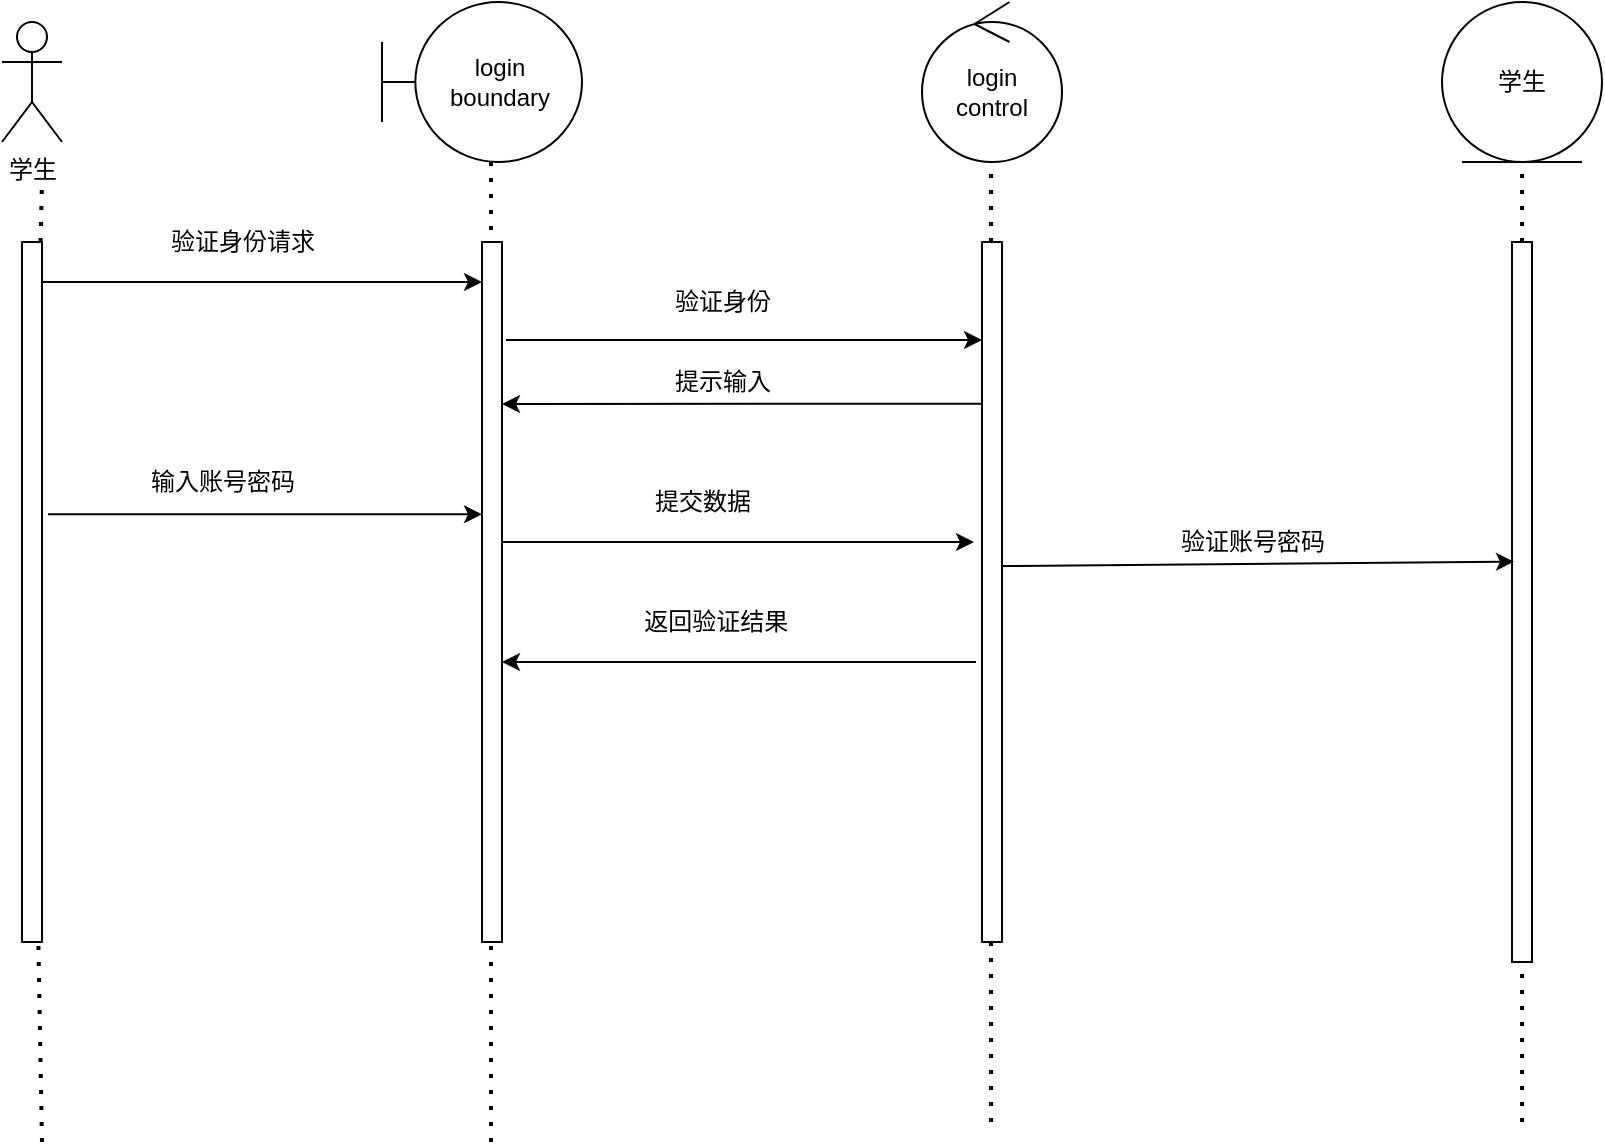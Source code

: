 <mxfile version="13.10.4" type="github">
  <diagram name="Page-1" id="13e1069c-82ec-6db2-03f1-153e76fe0fe0">
    <mxGraphModel dx="1422" dy="1612" grid="1" gridSize="10" guides="1" tooltips="1" connect="1" arrows="1" fold="1" page="1" pageScale="1" pageWidth="1100" pageHeight="850" background="#ffffff" math="0" shadow="0">
      <root>
        <mxCell id="0" />
        <mxCell id="1" parent="0" />
        <mxCell id="yEuvQ3bGvY0u3UjxzyPl-2" value="学生" style="shape=umlActor;verticalLabelPosition=bottom;verticalAlign=top;html=1;outlineConnect=0;" parent="1" vertex="1">
          <mxGeometry width="30" height="60" as="geometry" />
        </mxCell>
        <mxCell id="yEuvQ3bGvY0u3UjxzyPl-5" value="" style="endArrow=none;dashed=1;html=1;dashPattern=1 3;strokeWidth=2;" parent="1" edge="1" source="9kKw8C4ROJlY3AvA1AJi-4">
          <mxGeometry width="50" height="50" relative="1" as="geometry">
            <mxPoint x="20" y="560" as="sourcePoint" />
            <mxPoint x="20" y="80" as="targetPoint" />
          </mxGeometry>
        </mxCell>
        <mxCell id="yEuvQ3bGvY0u3UjxzyPl-6" value="" style="endArrow=none;dashed=1;html=1;dashPattern=1 3;strokeWidth=2;entryX=0.5;entryY=1;entryDx=0;entryDy=0;" parent="1" edge="1">
          <mxGeometry width="50" height="50" relative="1" as="geometry">
            <mxPoint x="244.5" y="560" as="sourcePoint" />
            <mxPoint x="244.5" y="70" as="targetPoint" />
          </mxGeometry>
        </mxCell>
        <mxCell id="yEuvQ3bGvY0u3UjxzyPl-7" value="" style="endArrow=classic;html=1;" parent="1" edge="1">
          <mxGeometry width="50" height="50" relative="1" as="geometry">
            <mxPoint x="20" y="130" as="sourcePoint" />
            <mxPoint x="240" y="130" as="targetPoint" />
          </mxGeometry>
        </mxCell>
        <mxCell id="yEuvQ3bGvY0u3UjxzyPl-12" value="" style="endArrow=none;dashed=1;html=1;dashPattern=1 3;strokeWidth=2;entryX=0.583;entryY=1.05;entryDx=0;entryDy=0;entryPerimeter=0;" parent="1" edge="1">
          <mxGeometry width="50" height="50" relative="1" as="geometry">
            <mxPoint x="494.54" y="550" as="sourcePoint" />
            <mxPoint x="494.5" y="73" as="targetPoint" />
          </mxGeometry>
        </mxCell>
        <mxCell id="9kKw8C4ROJlY3AvA1AJi-1" value="login &lt;br&gt;boundary" style="shape=umlBoundary;whiteSpace=wrap;html=1;" vertex="1" parent="1">
          <mxGeometry x="190" y="-10" width="100" height="80" as="geometry" />
        </mxCell>
        <mxCell id="9kKw8C4ROJlY3AvA1AJi-2" value="学生" style="ellipse;shape=umlEntity;whiteSpace=wrap;html=1;" vertex="1" parent="1">
          <mxGeometry x="720" y="-10" width="80" height="80" as="geometry" />
        </mxCell>
        <mxCell id="9kKw8C4ROJlY3AvA1AJi-3" value="login&lt;br&gt;control" style="ellipse;shape=umlControl;whiteSpace=wrap;html=1;" vertex="1" parent="1">
          <mxGeometry x="460" y="-10" width="70" height="80" as="geometry" />
        </mxCell>
        <mxCell id="9kKw8C4ROJlY3AvA1AJi-4" value="" style="rounded=0;whiteSpace=wrap;html=1;" vertex="1" parent="1">
          <mxGeometry x="10" y="110" width="10" height="350" as="geometry" />
        </mxCell>
        <mxCell id="9kKw8C4ROJlY3AvA1AJi-5" value="" style="endArrow=none;dashed=1;html=1;dashPattern=1 3;strokeWidth=2;" edge="1" parent="1" target="9kKw8C4ROJlY3AvA1AJi-4">
          <mxGeometry width="50" height="50" relative="1" as="geometry">
            <mxPoint x="20" y="560" as="sourcePoint" />
            <mxPoint x="20" y="80" as="targetPoint" />
          </mxGeometry>
        </mxCell>
        <mxCell id="9kKw8C4ROJlY3AvA1AJi-6" value="" style="rounded=0;whiteSpace=wrap;html=1;" vertex="1" parent="1">
          <mxGeometry x="240" y="110" width="10" height="350" as="geometry" />
        </mxCell>
        <mxCell id="9kKw8C4ROJlY3AvA1AJi-7" value="验证身份请求" style="text;html=1;align=center;verticalAlign=middle;resizable=0;points=[];autosize=1;" vertex="1" parent="1">
          <mxGeometry x="75" y="100" width="90" height="20" as="geometry" />
        </mxCell>
        <mxCell id="9kKw8C4ROJlY3AvA1AJi-8" value="" style="rounded=0;whiteSpace=wrap;html=1;" vertex="1" parent="1">
          <mxGeometry x="490" y="110" width="10" height="350" as="geometry" />
        </mxCell>
        <mxCell id="9kKw8C4ROJlY3AvA1AJi-10" value="" style="endArrow=none;dashed=1;html=1;dashPattern=1 3;strokeWidth=2;entryX=0.5;entryY=1;entryDx=0;entryDy=0;" edge="1" parent="1" source="9kKw8C4ROJlY3AvA1AJi-9" target="9kKw8C4ROJlY3AvA1AJi-2">
          <mxGeometry width="50" height="50" relative="1" as="geometry">
            <mxPoint x="760" y="550" as="sourcePoint" />
            <mxPoint x="570" y="270" as="targetPoint" />
          </mxGeometry>
        </mxCell>
        <mxCell id="9kKw8C4ROJlY3AvA1AJi-9" value="" style="rounded=0;whiteSpace=wrap;html=1;" vertex="1" parent="1">
          <mxGeometry x="755" y="110" width="10" height="360" as="geometry" />
        </mxCell>
        <mxCell id="9kKw8C4ROJlY3AvA1AJi-11" value="" style="endArrow=none;dashed=1;html=1;dashPattern=1 3;strokeWidth=2;entryX=0.5;entryY=1;entryDx=0;entryDy=0;" edge="1" parent="1" target="9kKw8C4ROJlY3AvA1AJi-9">
          <mxGeometry width="50" height="50" relative="1" as="geometry">
            <mxPoint x="760" y="550" as="sourcePoint" />
            <mxPoint x="760" y="70" as="targetPoint" />
          </mxGeometry>
        </mxCell>
        <mxCell id="9kKw8C4ROJlY3AvA1AJi-13" value="" style="endArrow=classic;html=1;exitX=0;exitY=0.231;exitDx=0;exitDy=0;exitPerimeter=0;" edge="1" parent="1" source="9kKw8C4ROJlY3AvA1AJi-8">
          <mxGeometry width="50" height="50" relative="1" as="geometry">
            <mxPoint x="520" y="320" as="sourcePoint" />
            <mxPoint x="250" y="191" as="targetPoint" />
          </mxGeometry>
        </mxCell>
        <mxCell id="9kKw8C4ROJlY3AvA1AJi-14" value="&amp;nbsp; &amp;nbsp; &amp;nbsp; &amp;nbsp; &amp;nbsp;提示输入" style="text;html=1;align=center;verticalAlign=middle;resizable=0;points=[];autosize=1;" vertex="1" parent="1">
          <mxGeometry x="300" y="170" width="90" height="20" as="geometry" />
        </mxCell>
        <mxCell id="9kKw8C4ROJlY3AvA1AJi-15" value="" style="endArrow=classic;html=1;exitX=1.3;exitY=0.389;exitDx=0;exitDy=0;exitPerimeter=0;entryX=0;entryY=0.389;entryDx=0;entryDy=0;entryPerimeter=0;" edge="1" parent="1" source="9kKw8C4ROJlY3AvA1AJi-4" target="9kKw8C4ROJlY3AvA1AJi-6">
          <mxGeometry width="50" height="50" relative="1" as="geometry">
            <mxPoint x="520" y="320" as="sourcePoint" />
            <mxPoint x="570" y="270" as="targetPoint" />
          </mxGeometry>
        </mxCell>
        <mxCell id="9kKw8C4ROJlY3AvA1AJi-16" value="输入账号密码" style="text;html=1;align=center;verticalAlign=middle;resizable=0;points=[];autosize=1;" vertex="1" parent="1">
          <mxGeometry x="65" y="220" width="90" height="20" as="geometry" />
        </mxCell>
        <mxCell id="9kKw8C4ROJlY3AvA1AJi-17" value="" style="endArrow=classic;html=1;" edge="1" parent="1">
          <mxGeometry width="50" height="50" relative="1" as="geometry">
            <mxPoint x="250" y="260" as="sourcePoint" />
            <mxPoint x="486" y="260" as="targetPoint" />
          </mxGeometry>
        </mxCell>
        <mxCell id="9kKw8C4ROJlY3AvA1AJi-18" value="" style="endArrow=classic;html=1;exitX=1;exitY=0.463;exitDx=0;exitDy=0;exitPerimeter=0;entryX=0.1;entryY=0.444;entryDx=0;entryDy=0;entryPerimeter=0;" edge="1" parent="1" source="9kKw8C4ROJlY3AvA1AJi-8" target="9kKw8C4ROJlY3AvA1AJi-9">
          <mxGeometry width="50" height="50" relative="1" as="geometry">
            <mxPoint x="520" y="320" as="sourcePoint" />
            <mxPoint x="570" y="270" as="targetPoint" />
          </mxGeometry>
        </mxCell>
        <mxCell id="9kKw8C4ROJlY3AvA1AJi-19" value="验证账号密码" style="text;html=1;align=center;verticalAlign=middle;resizable=0;points=[];autosize=1;" vertex="1" parent="1">
          <mxGeometry x="580" y="250" width="90" height="20" as="geometry" />
        </mxCell>
        <mxCell id="9kKw8C4ROJlY3AvA1AJi-20" value="" style="endArrow=classic;html=1;entryX=1;entryY=0.6;entryDx=0;entryDy=0;entryPerimeter=0;" edge="1" parent="1" target="9kKw8C4ROJlY3AvA1AJi-6">
          <mxGeometry width="50" height="50" relative="1" as="geometry">
            <mxPoint x="487" y="320" as="sourcePoint" />
            <mxPoint x="570" y="270" as="targetPoint" />
          </mxGeometry>
        </mxCell>
        <mxCell id="9kKw8C4ROJlY3AvA1AJi-21" value="&amp;nbsp; &amp;nbsp; &amp;nbsp; &amp;nbsp; &amp;nbsp; &amp;nbsp; &amp;nbsp; &amp;nbsp; 返回验证结果" style="text;html=1;align=center;verticalAlign=middle;resizable=0;points=[];autosize=1;" vertex="1" parent="1">
          <mxGeometry x="260" y="290" width="140" height="20" as="geometry" />
        </mxCell>
        <mxCell id="9kKw8C4ROJlY3AvA1AJi-22" value="" style="endArrow=classic;html=1;exitX=1.2;exitY=0.14;exitDx=0;exitDy=0;exitPerimeter=0;entryX=0;entryY=0.14;entryDx=0;entryDy=0;entryPerimeter=0;" edge="1" parent="1" source="9kKw8C4ROJlY3AvA1AJi-6" target="9kKw8C4ROJlY3AvA1AJi-8">
          <mxGeometry width="50" height="50" relative="1" as="geometry">
            <mxPoint x="520" y="320" as="sourcePoint" />
            <mxPoint x="570" y="270" as="targetPoint" />
          </mxGeometry>
        </mxCell>
        <mxCell id="9kKw8C4ROJlY3AvA1AJi-23" value="&amp;nbsp; &amp;nbsp; &amp;nbsp; 验证身份" style="text;html=1;align=center;verticalAlign=middle;resizable=0;points=[];autosize=1;" vertex="1" parent="1">
          <mxGeometry x="310" y="130" width="80" height="20" as="geometry" />
        </mxCell>
        <mxCell id="9kKw8C4ROJlY3AvA1AJi-24" value="提交数据" style="text;html=1;align=center;verticalAlign=middle;resizable=0;points=[];autosize=1;" vertex="1" parent="1">
          <mxGeometry x="320" y="230" width="60" height="20" as="geometry" />
        </mxCell>
      </root>
    </mxGraphModel>
  </diagram>
</mxfile>
